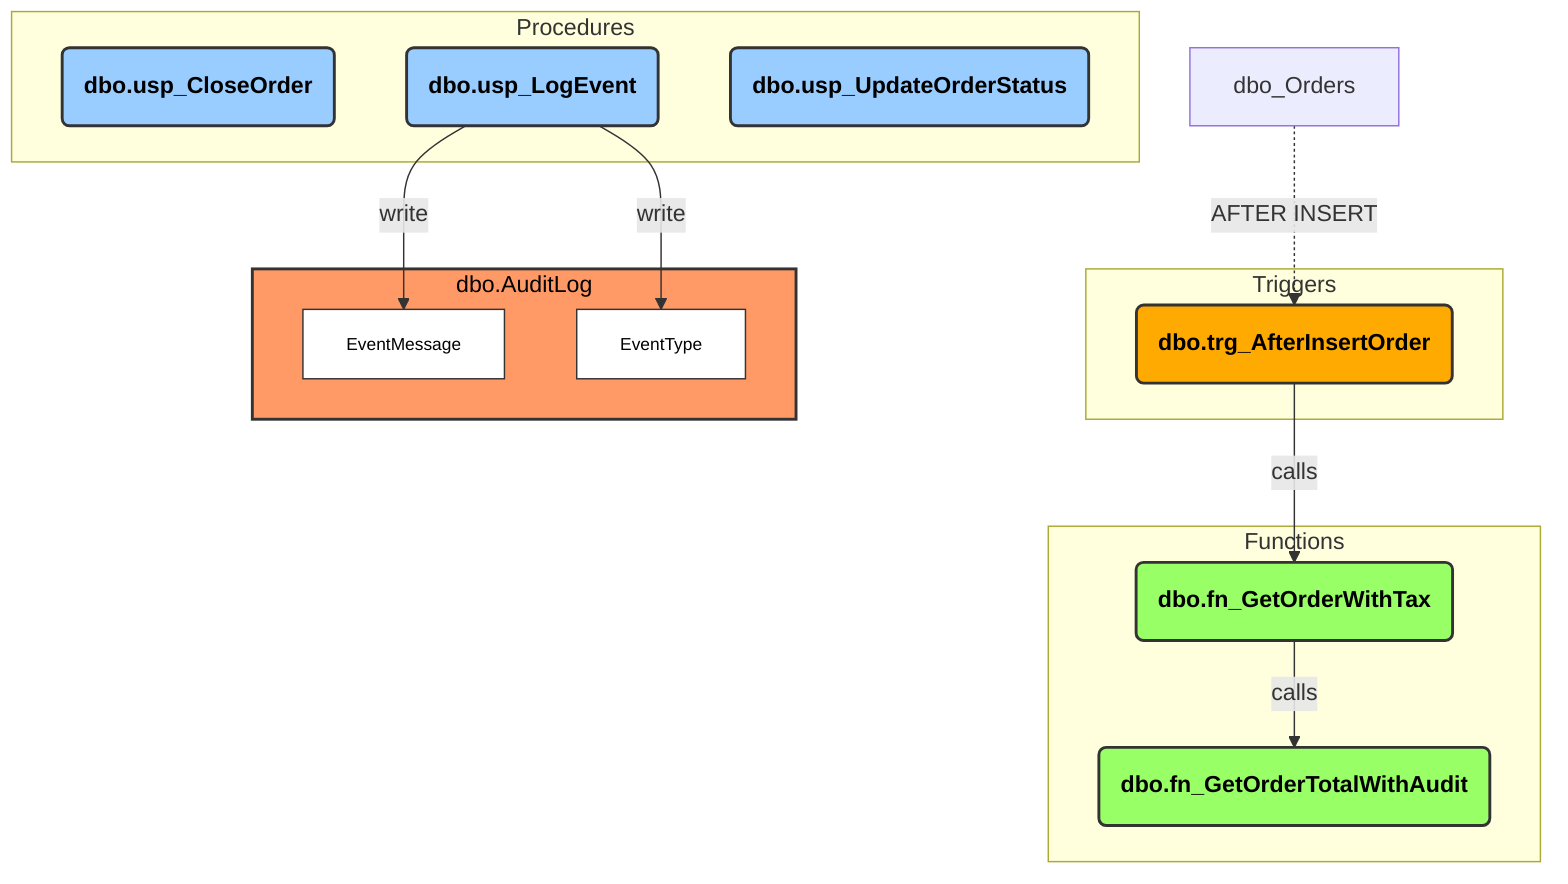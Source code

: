 graph TD

    %% --- Styles --- %%
    classDef table fill:#f96,stroke:#333,stroke-width:2px,color:#000;
    classDef function fill:#9f6,stroke:#333,stroke-width:2px,color:#000,font-weight:bold;
    classDef trigger fill:#fa0,stroke:#333,stroke-width:2px,color:#000,font-weight:bold;
    classDef procedure fill:#9cf,stroke:#333,stroke-width:2px,color:#000,font-weight:bold;
    classDef column fill:#fff,stroke:#333,stroke-width:1px,color:#000,font-size:12px;


    %% --- Visual Hierarchy --- %%
    subgraph Functions
        dbo_fn_GetOrderTotalWithAudit
        dbo_fn_GetOrderWithTax
    end

    subgraph Triggers
        dbo_trg_AfterInsertOrder
    end

    subgraph Procedures
        dbo_usp_CloseOrder
        dbo_usp_LogEvent
        dbo_usp_UpdateOrderStatus
    end


    %% --- Node Definitions --- %%

    subgraph sg_dbo_AuditLog["dbo.AuditLog"]
        dbo_AuditLog_EventMessage["EventMessage"];
        class dbo_AuditLog_EventMessage column;
        dbo_AuditLog_EventType["EventType"];
        class dbo_AuditLog_EventType column;
    end
    class sg_dbo_AuditLog table;
    dbo_fn_GetOrderTotalWithAudit("dbo.fn_GetOrderTotalWithAudit");
    class dbo_fn_GetOrderTotalWithAudit function;
    dbo_fn_GetOrderWithTax("dbo.fn_GetOrderWithTax");
    class dbo_fn_GetOrderWithTax function;
    dbo_trg_AfterInsertOrder("dbo.trg_AfterInsertOrder");
    class dbo_trg_AfterInsertOrder trigger;
    dbo_usp_CloseOrder("dbo.usp_CloseOrder");
    class dbo_usp_CloseOrder procedure;
    dbo_usp_LogEvent("dbo.usp_LogEvent");
    class dbo_usp_LogEvent procedure;
    dbo_usp_UpdateOrderStatus("dbo.usp_UpdateOrderStatus");
    class dbo_usp_UpdateOrderStatus procedure;

    %% --- Relationships --- %%
    dbo_Orders -.->|AFTER INSERT| dbo_trg_AfterInsertOrder;
    dbo_fn_GetOrderWithTax -->|calls| dbo_fn_GetOrderTotalWithAudit;
    dbo_trg_AfterInsertOrder -->|calls| dbo_fn_GetOrderWithTax;
    dbo_usp_LogEvent -- "write" --> dbo_AuditLog_EventMessage;
    dbo_usp_LogEvent -- "write" --> dbo_AuditLog_EventType;